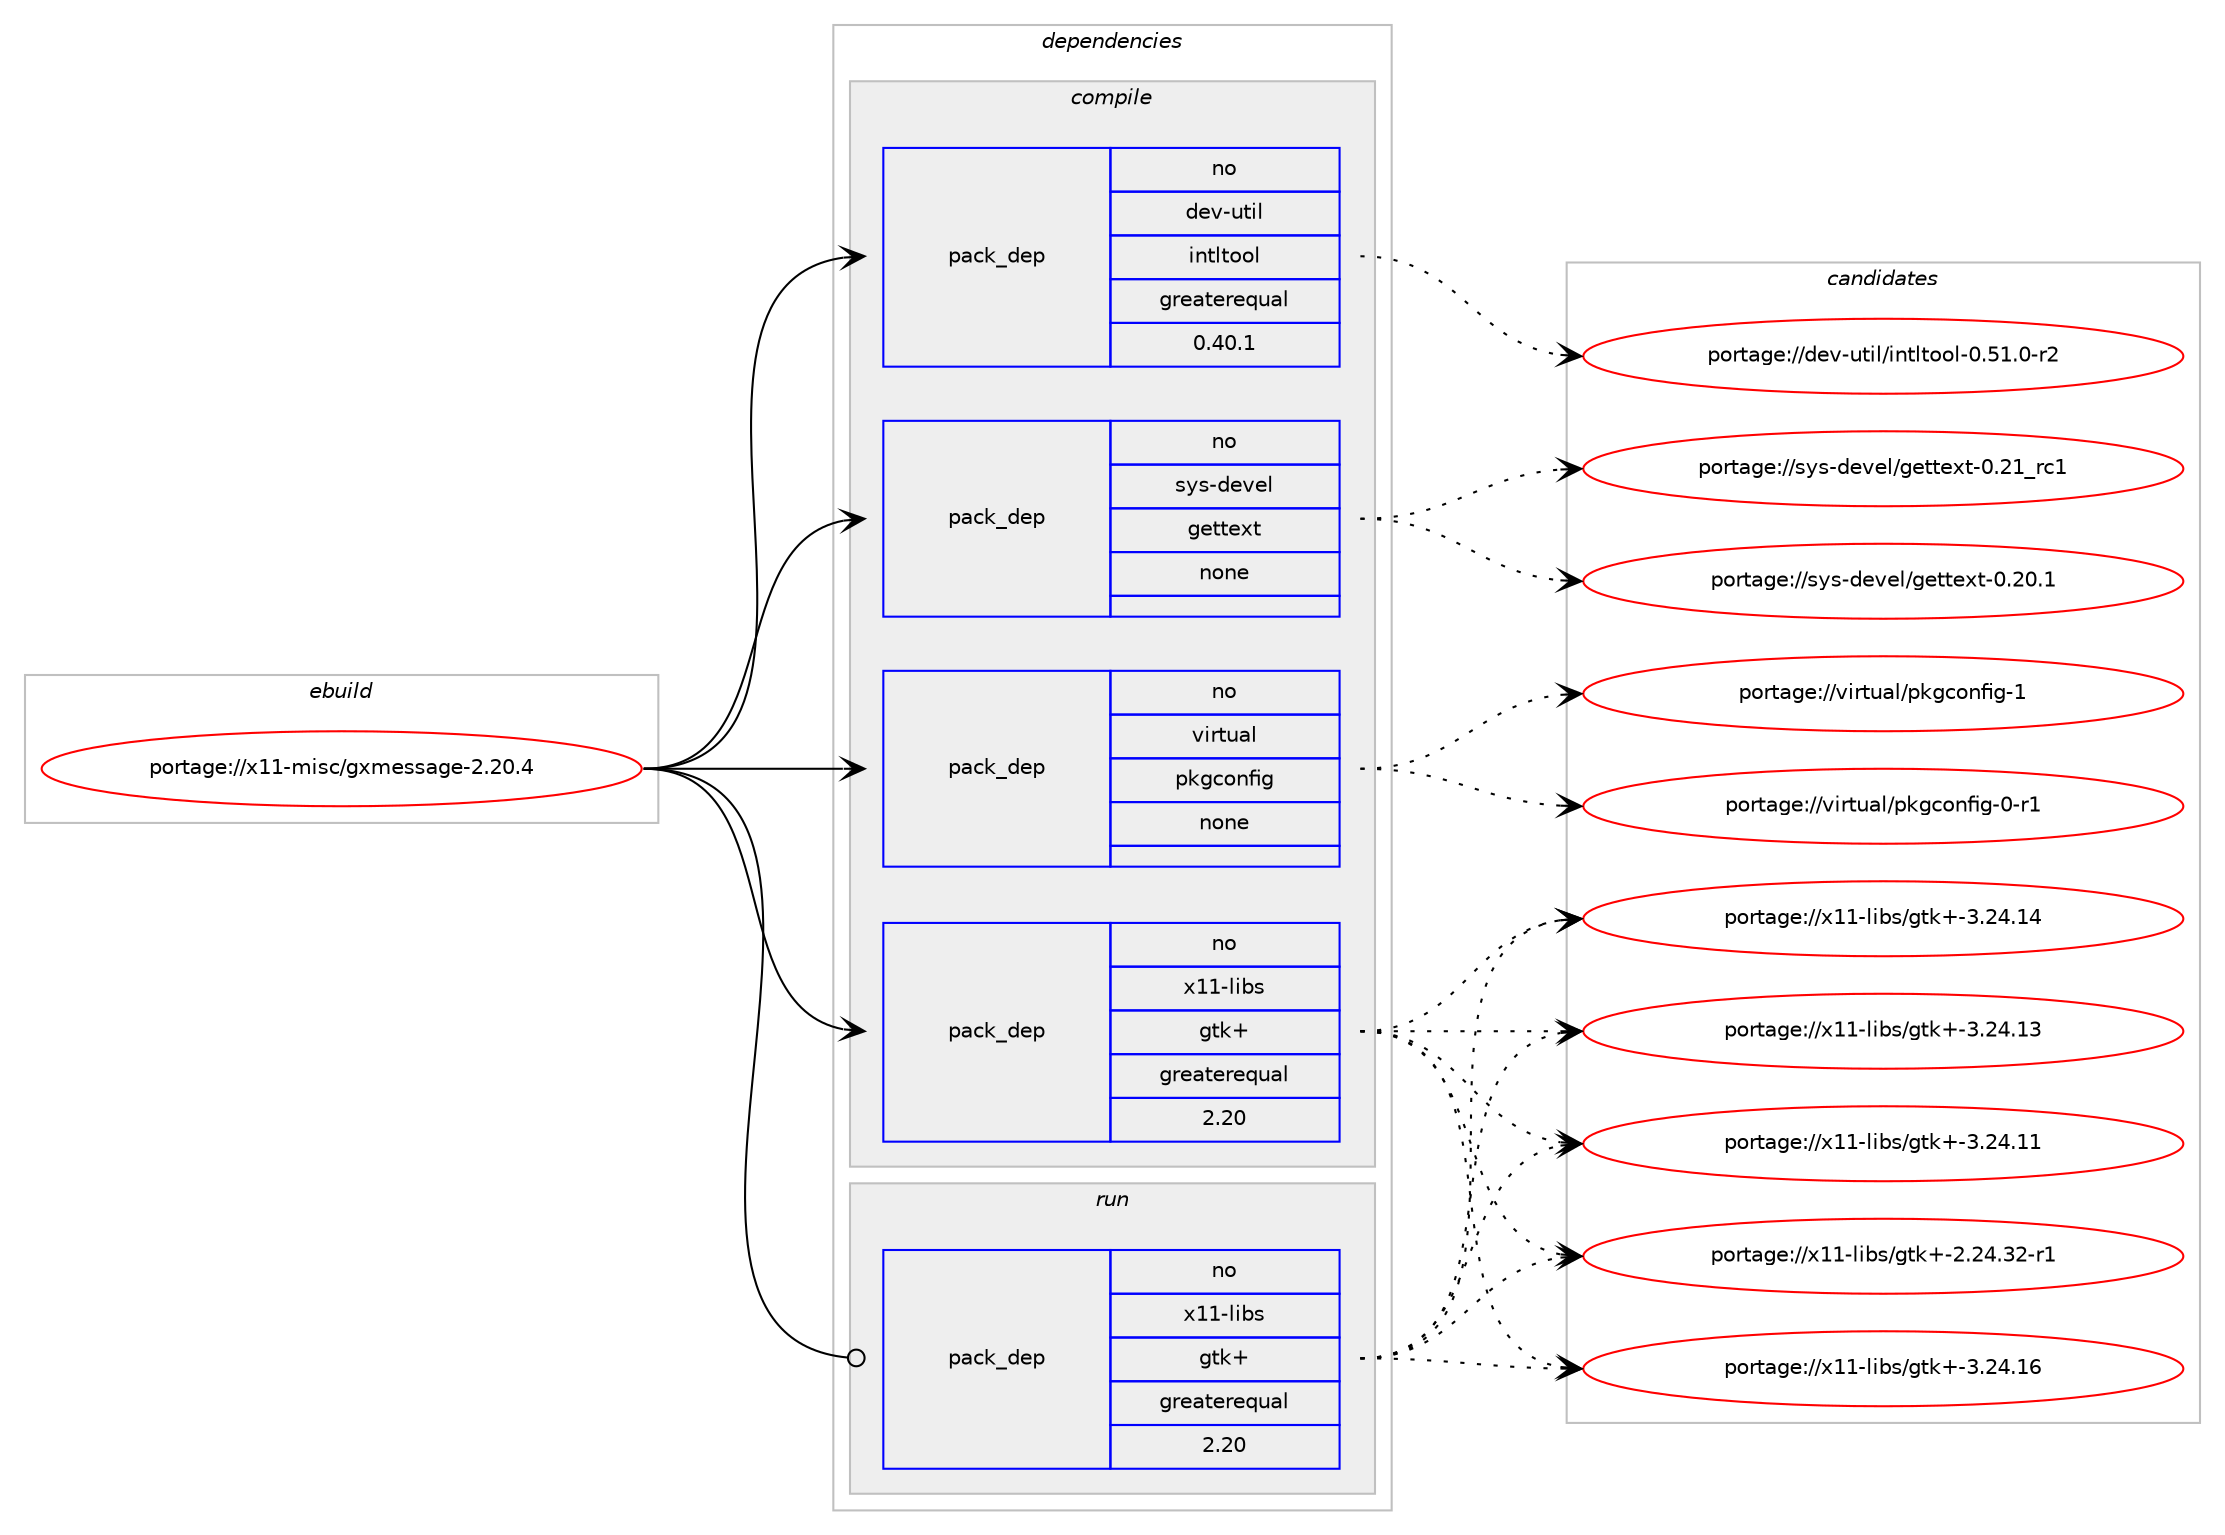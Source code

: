 digraph prolog {

# *************
# Graph options
# *************

newrank=true;
concentrate=true;
compound=true;
graph [rankdir=LR,fontname=Helvetica,fontsize=10,ranksep=1.5];#, ranksep=2.5, nodesep=0.2];
edge  [arrowhead=vee];
node  [fontname=Helvetica,fontsize=10];

# **********
# The ebuild
# **********

subgraph cluster_leftcol {
color=gray;
rank=same;
label=<<i>ebuild</i>>;
id [label="portage://x11-misc/gxmessage-2.20.4", color=red, width=4, href="../x11-misc/gxmessage-2.20.4.svg"];
}

# ****************
# The dependencies
# ****************

subgraph cluster_midcol {
color=gray;
label=<<i>dependencies</i>>;
subgraph cluster_compile {
fillcolor="#eeeeee";
style=filled;
label=<<i>compile</i>>;
subgraph pack1577 {
dependency1782 [label=<<TABLE BORDER="0" CELLBORDER="1" CELLSPACING="0" CELLPADDING="4" WIDTH="220"><TR><TD ROWSPAN="6" CELLPADDING="30">pack_dep</TD></TR><TR><TD WIDTH="110">no</TD></TR><TR><TD>dev-util</TD></TR><TR><TD>intltool</TD></TR><TR><TD>greaterequal</TD></TR><TR><TD>0.40.1</TD></TR></TABLE>>, shape=none, color=blue];
}
id:e -> dependency1782:w [weight=20,style="solid",arrowhead="vee"];
subgraph pack1578 {
dependency1783 [label=<<TABLE BORDER="0" CELLBORDER="1" CELLSPACING="0" CELLPADDING="4" WIDTH="220"><TR><TD ROWSPAN="6" CELLPADDING="30">pack_dep</TD></TR><TR><TD WIDTH="110">no</TD></TR><TR><TD>sys-devel</TD></TR><TR><TD>gettext</TD></TR><TR><TD>none</TD></TR><TR><TD></TD></TR></TABLE>>, shape=none, color=blue];
}
id:e -> dependency1783:w [weight=20,style="solid",arrowhead="vee"];
subgraph pack1579 {
dependency1784 [label=<<TABLE BORDER="0" CELLBORDER="1" CELLSPACING="0" CELLPADDING="4" WIDTH="220"><TR><TD ROWSPAN="6" CELLPADDING="30">pack_dep</TD></TR><TR><TD WIDTH="110">no</TD></TR><TR><TD>virtual</TD></TR><TR><TD>pkgconfig</TD></TR><TR><TD>none</TD></TR><TR><TD></TD></TR></TABLE>>, shape=none, color=blue];
}
id:e -> dependency1784:w [weight=20,style="solid",arrowhead="vee"];
subgraph pack1580 {
dependency1785 [label=<<TABLE BORDER="0" CELLBORDER="1" CELLSPACING="0" CELLPADDING="4" WIDTH="220"><TR><TD ROWSPAN="6" CELLPADDING="30">pack_dep</TD></TR><TR><TD WIDTH="110">no</TD></TR><TR><TD>x11-libs</TD></TR><TR><TD>gtk+</TD></TR><TR><TD>greaterequal</TD></TR><TR><TD>2.20</TD></TR></TABLE>>, shape=none, color=blue];
}
id:e -> dependency1785:w [weight=20,style="solid",arrowhead="vee"];
}
subgraph cluster_compileandrun {
fillcolor="#eeeeee";
style=filled;
label=<<i>compile and run</i>>;
}
subgraph cluster_run {
fillcolor="#eeeeee";
style=filled;
label=<<i>run</i>>;
subgraph pack1581 {
dependency1786 [label=<<TABLE BORDER="0" CELLBORDER="1" CELLSPACING="0" CELLPADDING="4" WIDTH="220"><TR><TD ROWSPAN="6" CELLPADDING="30">pack_dep</TD></TR><TR><TD WIDTH="110">no</TD></TR><TR><TD>x11-libs</TD></TR><TR><TD>gtk+</TD></TR><TR><TD>greaterequal</TD></TR><TR><TD>2.20</TD></TR></TABLE>>, shape=none, color=blue];
}
id:e -> dependency1786:w [weight=20,style="solid",arrowhead="odot"];
}
}

# **************
# The candidates
# **************

subgraph cluster_choices {
rank=same;
color=gray;
label=<<i>candidates</i>>;

subgraph choice1577 {
color=black;
nodesep=1;
choice1001011184511711610510847105110116108116111111108454846534946484511450 [label="portage://dev-util/intltool-0.51.0-r2", color=red, width=4,href="../dev-util/intltool-0.51.0-r2.svg"];
dependency1782:e -> choice1001011184511711610510847105110116108116111111108454846534946484511450:w [style=dotted,weight="100"];
}
subgraph choice1578 {
color=black;
nodesep=1;
choice11512111545100101118101108471031011161161011201164548465049951149949 [label="portage://sys-devel/gettext-0.21_rc1", color=red, width=4,href="../sys-devel/gettext-0.21_rc1.svg"];
choice115121115451001011181011084710310111611610112011645484650484649 [label="portage://sys-devel/gettext-0.20.1", color=red, width=4,href="../sys-devel/gettext-0.20.1.svg"];
dependency1783:e -> choice11512111545100101118101108471031011161161011201164548465049951149949:w [style=dotted,weight="100"];
dependency1783:e -> choice115121115451001011181011084710310111611610112011645484650484649:w [style=dotted,weight="100"];
}
subgraph choice1579 {
color=black;
nodesep=1;
choice1181051141161179710847112107103991111101021051034549 [label="portage://virtual/pkgconfig-1", color=red, width=4,href="../virtual/pkgconfig-1.svg"];
choice11810511411611797108471121071039911111010210510345484511449 [label="portage://virtual/pkgconfig-0-r1", color=red, width=4,href="../virtual/pkgconfig-0-r1.svg"];
dependency1784:e -> choice1181051141161179710847112107103991111101021051034549:w [style=dotted,weight="100"];
dependency1784:e -> choice11810511411611797108471121071039911111010210510345484511449:w [style=dotted,weight="100"];
}
subgraph choice1580 {
color=black;
nodesep=1;
choice1204949451081059811547103116107434551465052464954 [label="portage://x11-libs/gtk+-3.24.16", color=red, width=4,href="../x11-libs/gtk+-3.24.16.svg"];
choice1204949451081059811547103116107434551465052464952 [label="portage://x11-libs/gtk+-3.24.14", color=red, width=4,href="../x11-libs/gtk+-3.24.14.svg"];
choice1204949451081059811547103116107434551465052464951 [label="portage://x11-libs/gtk+-3.24.13", color=red, width=4,href="../x11-libs/gtk+-3.24.13.svg"];
choice1204949451081059811547103116107434551465052464949 [label="portage://x11-libs/gtk+-3.24.11", color=red, width=4,href="../x11-libs/gtk+-3.24.11.svg"];
choice12049494510810598115471031161074345504650524651504511449 [label="portage://x11-libs/gtk+-2.24.32-r1", color=red, width=4,href="../x11-libs/gtk+-2.24.32-r1.svg"];
dependency1785:e -> choice1204949451081059811547103116107434551465052464954:w [style=dotted,weight="100"];
dependency1785:e -> choice1204949451081059811547103116107434551465052464952:w [style=dotted,weight="100"];
dependency1785:e -> choice1204949451081059811547103116107434551465052464951:w [style=dotted,weight="100"];
dependency1785:e -> choice1204949451081059811547103116107434551465052464949:w [style=dotted,weight="100"];
dependency1785:e -> choice12049494510810598115471031161074345504650524651504511449:w [style=dotted,weight="100"];
}
subgraph choice1581 {
color=black;
nodesep=1;
choice1204949451081059811547103116107434551465052464954 [label="portage://x11-libs/gtk+-3.24.16", color=red, width=4,href="../x11-libs/gtk+-3.24.16.svg"];
choice1204949451081059811547103116107434551465052464952 [label="portage://x11-libs/gtk+-3.24.14", color=red, width=4,href="../x11-libs/gtk+-3.24.14.svg"];
choice1204949451081059811547103116107434551465052464951 [label="portage://x11-libs/gtk+-3.24.13", color=red, width=4,href="../x11-libs/gtk+-3.24.13.svg"];
choice1204949451081059811547103116107434551465052464949 [label="portage://x11-libs/gtk+-3.24.11", color=red, width=4,href="../x11-libs/gtk+-3.24.11.svg"];
choice12049494510810598115471031161074345504650524651504511449 [label="portage://x11-libs/gtk+-2.24.32-r1", color=red, width=4,href="../x11-libs/gtk+-2.24.32-r1.svg"];
dependency1786:e -> choice1204949451081059811547103116107434551465052464954:w [style=dotted,weight="100"];
dependency1786:e -> choice1204949451081059811547103116107434551465052464952:w [style=dotted,weight="100"];
dependency1786:e -> choice1204949451081059811547103116107434551465052464951:w [style=dotted,weight="100"];
dependency1786:e -> choice1204949451081059811547103116107434551465052464949:w [style=dotted,weight="100"];
dependency1786:e -> choice12049494510810598115471031161074345504650524651504511449:w [style=dotted,weight="100"];
}
}

}
